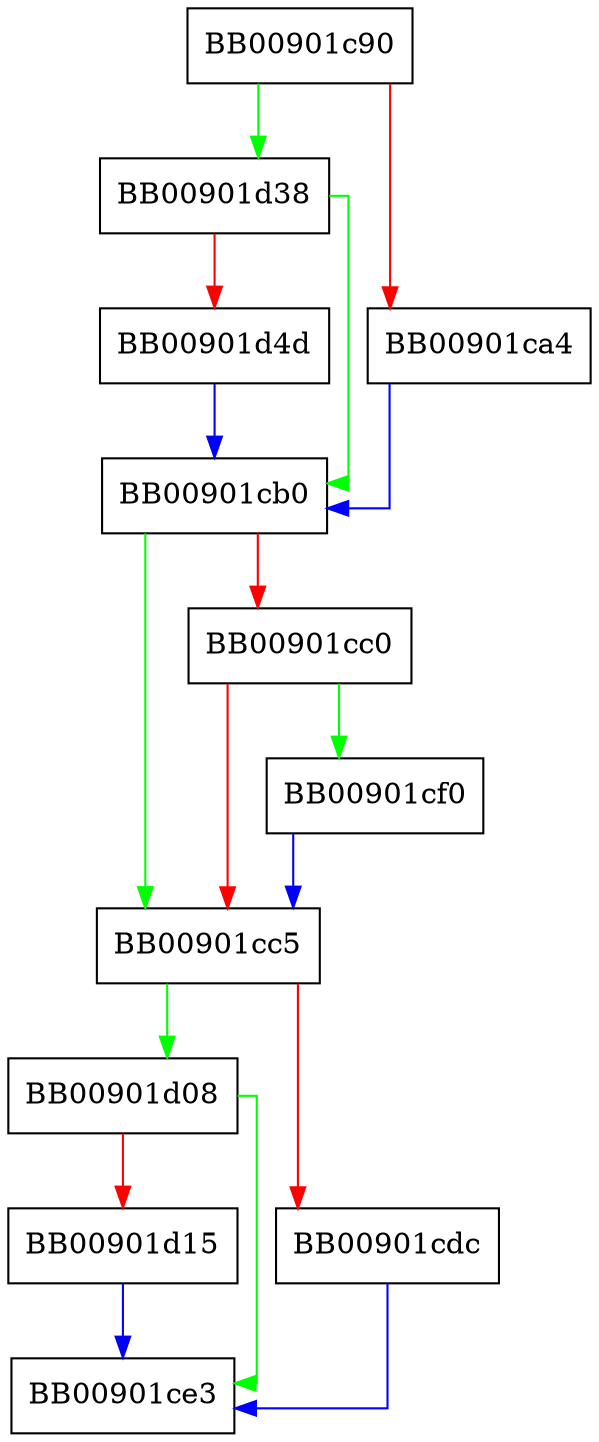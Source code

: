 digraph clearenv {
  node [shape="box"];
  graph [splines=ortho];
  BB00901c90 -> BB00901d38 [color="green"];
  BB00901c90 -> BB00901ca4 [color="red"];
  BB00901ca4 -> BB00901cb0 [color="blue"];
  BB00901cb0 -> BB00901cc5 [color="green"];
  BB00901cb0 -> BB00901cc0 [color="red"];
  BB00901cc0 -> BB00901cf0 [color="green"];
  BB00901cc0 -> BB00901cc5 [color="red"];
  BB00901cc5 -> BB00901d08 [color="green"];
  BB00901cc5 -> BB00901cdc [color="red"];
  BB00901cdc -> BB00901ce3 [color="blue"];
  BB00901cf0 -> BB00901cc5 [color="blue"];
  BB00901d08 -> BB00901ce3 [color="green"];
  BB00901d08 -> BB00901d15 [color="red"];
  BB00901d15 -> BB00901ce3 [color="blue"];
  BB00901d38 -> BB00901cb0 [color="green"];
  BB00901d38 -> BB00901d4d [color="red"];
  BB00901d4d -> BB00901cb0 [color="blue"];
}